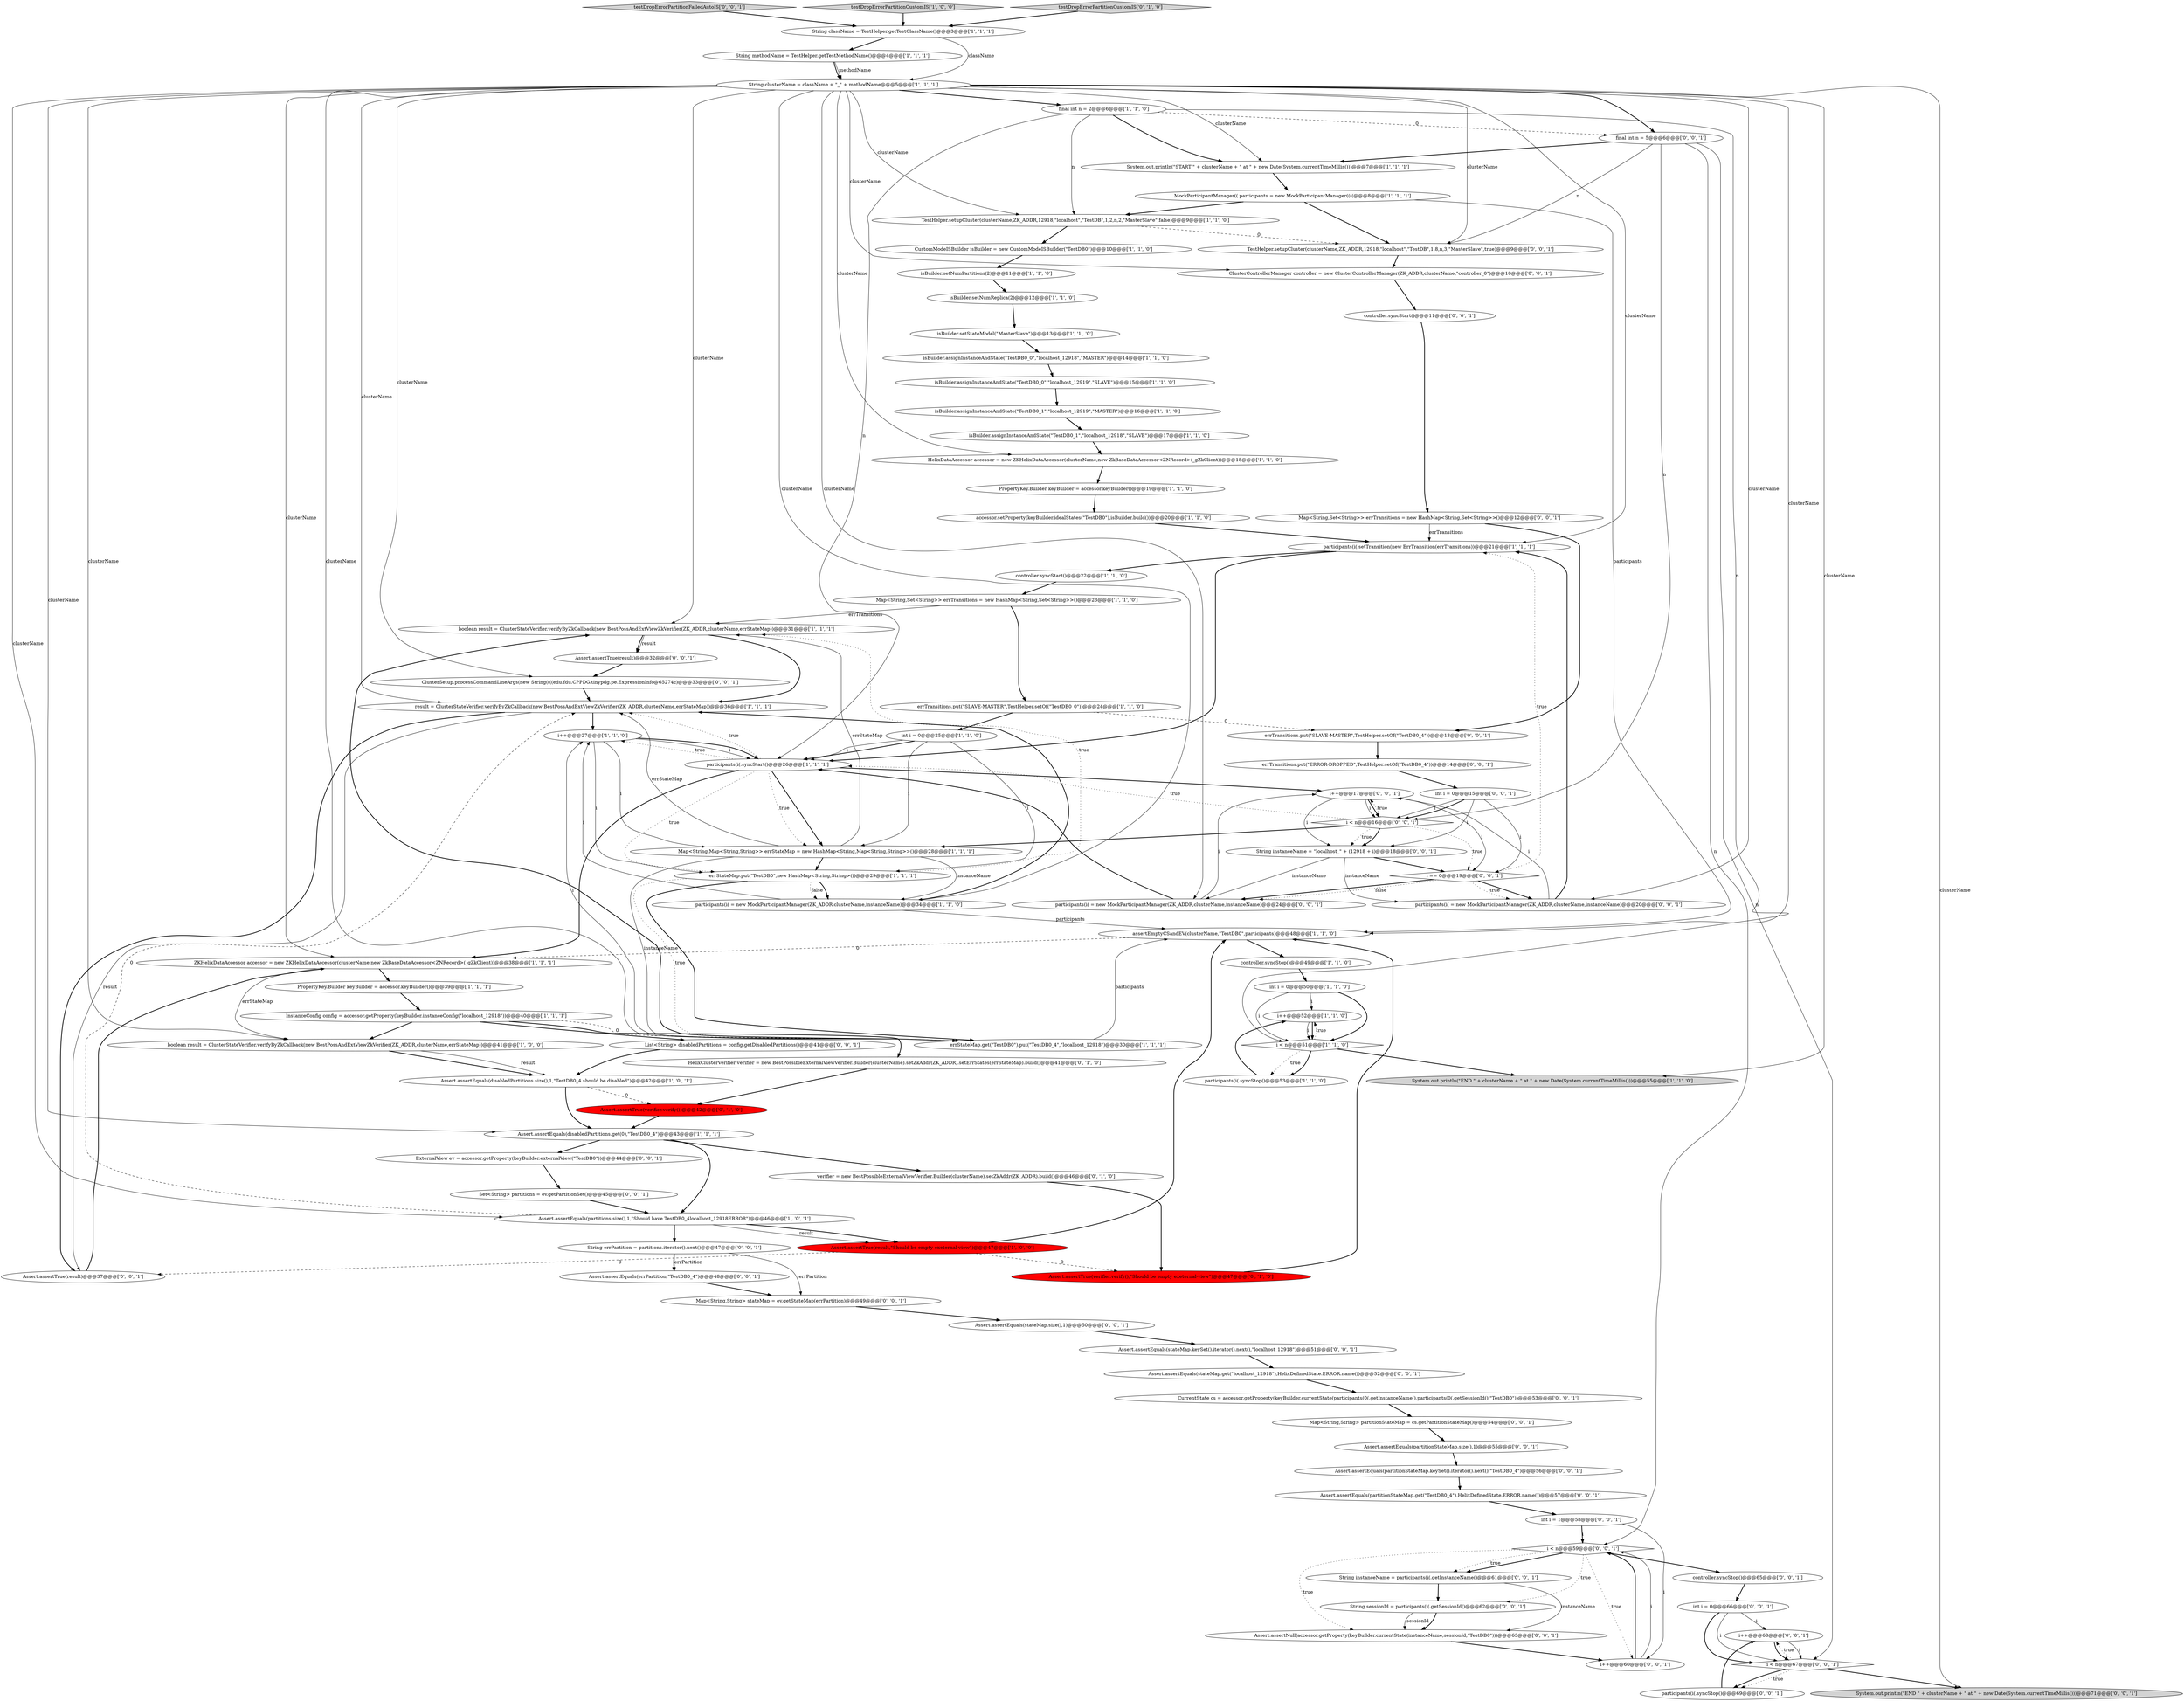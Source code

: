 digraph {
0 [style = filled, label = "String methodName = TestHelper.getTestMethodName()@@@4@@@['1', '1', '1']", fillcolor = white, shape = ellipse image = "AAA0AAABBB1BBB"];
32 [style = filled, label = "participants(i(.setTransition(new ErrTransition(errTransitions))@@@21@@@['1', '1', '1']", fillcolor = white, shape = ellipse image = "AAA0AAABBB1BBB"];
58 [style = filled, label = "errTransitions.put(\"SLAVE-MASTER\",TestHelper.setOf(\"TestDB0_4\"))@@@13@@@['0', '0', '1']", fillcolor = white, shape = ellipse image = "AAA0AAABBB3BBB"];
23 [style = filled, label = "ZKHelixDataAccessor accessor = new ZKHelixDataAccessor(clusterName,new ZkBaseDataAccessor<ZNRecord>(_gZkClient))@@@38@@@['1', '1', '1']", fillcolor = white, shape = ellipse image = "AAA0AAABBB1BBB"];
78 [style = filled, label = "Assert.assertEquals(stateMap.size(),1)@@@50@@@['0', '0', '1']", fillcolor = white, shape = ellipse image = "AAA0AAABBB3BBB"];
16 [style = filled, label = "i++@@@52@@@['1', '1', '0']", fillcolor = white, shape = ellipse image = "AAA0AAABBB1BBB"];
76 [style = filled, label = "Assert.assertEquals(stateMap.get(\"localhost_12918\"),HelixDefinedState.ERROR.name())@@@52@@@['0', '0', '1']", fillcolor = white, shape = ellipse image = "AAA0AAABBB3BBB"];
43 [style = filled, label = "isBuilder.assignInstanceAndState(\"TestDB0_0\",\"localhost_12919\",\"SLAVE\")@@@15@@@['1', '1', '0']", fillcolor = white, shape = ellipse image = "AAA0AAABBB1BBB"];
79 [style = filled, label = "i++@@@68@@@['0', '0', '1']", fillcolor = white, shape = ellipse image = "AAA0AAABBB3BBB"];
15 [style = filled, label = "CustomModeISBuilder isBuilder = new CustomModeISBuilder(\"TestDB0\")@@@10@@@['1', '1', '0']", fillcolor = white, shape = ellipse image = "AAA0AAABBB1BBB"];
53 [style = filled, label = "participants(i( = new MockParticipantManager(ZK_ADDR,clusterName,instanceName)@@@24@@@['0', '0', '1']", fillcolor = white, shape = ellipse image = "AAA0AAABBB3BBB"];
56 [style = filled, label = "Assert.assertEquals(stateMap.keySet().iterator().next(),\"localhost_12918\")@@@51@@@['0', '0', '1']", fillcolor = white, shape = ellipse image = "AAA0AAABBB3BBB"];
69 [style = filled, label = "i < n@@@16@@@['0', '0', '1']", fillcolor = white, shape = diamond image = "AAA0AAABBB3BBB"];
22 [style = filled, label = "System.out.println(\"START \" + clusterName + \" at \" + new Date(System.currentTimeMillis()))@@@7@@@['1', '1', '1']", fillcolor = white, shape = ellipse image = "AAA0AAABBB1BBB"];
26 [style = filled, label = "InstanceConfig config = accessor.getProperty(keyBuilder.instanceConfig(\"localhost_12918\"))@@@40@@@['1', '1', '1']", fillcolor = white, shape = ellipse image = "AAA0AAABBB1BBB"];
20 [style = filled, label = "MockParticipantManager(( participants = new MockParticipantManager((((@@@8@@@['1', '1', '1']", fillcolor = white, shape = ellipse image = "AAA0AAABBB1BBB"];
66 [style = filled, label = "String instanceName = \"localhost_\" + (12918 + i)@@@18@@@['0', '0', '1']", fillcolor = white, shape = ellipse image = "AAA0AAABBB3BBB"];
84 [style = filled, label = "final int n = 5@@@6@@@['0', '0', '1']", fillcolor = white, shape = ellipse image = "AAA0AAABBB3BBB"];
73 [style = filled, label = "testDropErrorPartitionFailedAutoIS['0', '0', '1']", fillcolor = lightgray, shape = diamond image = "AAA0AAABBB3BBB"];
29 [style = filled, label = "isBuilder.setNumPartitions(2)@@@11@@@['1', '1', '0']", fillcolor = white, shape = ellipse image = "AAA0AAABBB1BBB"];
21 [style = filled, label = "boolean result = ClusterStateVerifier.verifyByZkCallback(new BestPossAndExtViewZkVerifier(ZK_ADDR,clusterName,errStateMap))@@@31@@@['1', '1', '1']", fillcolor = white, shape = ellipse image = "AAA0AAABBB1BBB"];
41 [style = filled, label = "accessor.setProperty(keyBuilder.idealStates(\"TestDB0\"),isBuilder.build())@@@20@@@['1', '1', '0']", fillcolor = white, shape = ellipse image = "AAA0AAABBB1BBB"];
48 [style = filled, label = "HelixClusterVerifier verifier = new BestPossibleExternalViewVerifier.Builder(clusterName).setZkAddr(ZK_ADDR).setErrStates(errStateMap).build()@@@41@@@['0', '1', '0']", fillcolor = white, shape = ellipse image = "AAA0AAABBB2BBB"];
75 [style = filled, label = "List<String> disabledPartitions = config.getDisabledPartitions()@@@41@@@['0', '0', '1']", fillcolor = white, shape = ellipse image = "AAA0AAABBB3BBB"];
51 [style = filled, label = "Assert.assertTrue(verifier.verify(),\"Should be empty exeternal-view\")@@@47@@@['0', '1', '0']", fillcolor = red, shape = ellipse image = "AAA1AAABBB2BBB"];
5 [style = filled, label = "TestHelper.setupCluster(clusterName,ZK_ADDR,12918,\"localhost\",\"TestDB\",1,2,n,2,\"MasterSlave\",false)@@@9@@@['1', '1', '0']", fillcolor = white, shape = ellipse image = "AAA0AAABBB1BBB"];
55 [style = filled, label = "TestHelper.setupCluster(clusterName,ZK_ADDR,12918,\"localhost\",\"TestDB\",1,8,n,3,\"MasterSlave\",true)@@@9@@@['0', '0', '1']", fillcolor = white, shape = ellipse image = "AAA0AAABBB3BBB"];
31 [style = filled, label = "isBuilder.setStateModel(\"MasterSlave\")@@@13@@@['1', '1', '0']", fillcolor = white, shape = ellipse image = "AAA0AAABBB1BBB"];
39 [style = filled, label = "isBuilder.assignInstanceAndState(\"TestDB0_0\",\"localhost_12918\",\"MASTER\")@@@14@@@['1', '1', '0']", fillcolor = white, shape = ellipse image = "AAA0AAABBB1BBB"];
9 [style = filled, label = "i++@@@27@@@['1', '1', '0']", fillcolor = white, shape = ellipse image = "AAA0AAABBB1BBB"];
13 [style = filled, label = "Map<String,Set<String>> errTransitions = new HashMap<String,Set<String>>()@@@23@@@['1', '1', '0']", fillcolor = white, shape = ellipse image = "AAA0AAABBB1BBB"];
18 [style = filled, label = "controller.syncStart()@@@22@@@['1', '1', '0']", fillcolor = white, shape = ellipse image = "AAA0AAABBB1BBB"];
91 [style = filled, label = "String errPartition = partitions.iterator().next()@@@47@@@['0', '0', '1']", fillcolor = white, shape = ellipse image = "AAA0AAABBB3BBB"];
90 [style = filled, label = "CurrentState cs = accessor.getProperty(keyBuilder.currentState(participants(0(.getInstanceName(),participants(0(.getSessionId(),\"TestDB0\"))@@@53@@@['0', '0', '1']", fillcolor = white, shape = ellipse image = "AAA0AAABBB3BBB"];
60 [style = filled, label = "Assert.assertTrue(result)@@@37@@@['0', '0', '1']", fillcolor = white, shape = ellipse image = "AAA0AAABBB3BBB"];
10 [style = filled, label = "errStateMap.put(\"TestDB0\",new HashMap<String,String>())@@@29@@@['1', '1', '1']", fillcolor = white, shape = ellipse image = "AAA0AAABBB1BBB"];
38 [style = filled, label = "participants(i(.syncStop()@@@53@@@['1', '1', '0']", fillcolor = white, shape = ellipse image = "AAA0AAABBB1BBB"];
42 [style = filled, label = "errStateMap.get(\"TestDB0\").put(\"TestDB0_4\",\"localhost_12918\")@@@30@@@['1', '1', '1']", fillcolor = white, shape = ellipse image = "AAA0AAABBB1BBB"];
70 [style = filled, label = "Assert.assertTrue(result)@@@32@@@['0', '0', '1']", fillcolor = white, shape = ellipse image = "AAA0AAABBB3BBB"];
36 [style = filled, label = "controller.syncStop()@@@49@@@['1', '1', '0']", fillcolor = white, shape = ellipse image = "AAA0AAABBB1BBB"];
30 [style = filled, label = "isBuilder.setNumReplica(2)@@@12@@@['1', '1', '0']", fillcolor = white, shape = ellipse image = "AAA0AAABBB1BBB"];
45 [style = filled, label = "String clusterName = className + \"_\" + methodName@@@5@@@['1', '1', '1']", fillcolor = white, shape = ellipse image = "AAA0AAABBB1BBB"];
95 [style = filled, label = "int i = 0@@@66@@@['0', '0', '1']", fillcolor = white, shape = ellipse image = "AAA0AAABBB3BBB"];
33 [style = filled, label = "boolean result = ClusterStateVerifier.verifyByZkCallback(new BestPossAndExtViewZkVerifier(ZK_ADDR,clusterName,errStateMap))@@@41@@@['1', '0', '0']", fillcolor = white, shape = ellipse image = "AAA0AAABBB1BBB"];
92 [style = filled, label = "int i = 0@@@15@@@['0', '0', '1']", fillcolor = white, shape = ellipse image = "AAA0AAABBB3BBB"];
46 [style = filled, label = "isBuilder.assignInstanceAndState(\"TestDB0_1\",\"localhost_12919\",\"MASTER\")@@@16@@@['1', '1', '0']", fillcolor = white, shape = ellipse image = "AAA0AAABBB1BBB"];
62 [style = filled, label = "Map<String,String> partitionStateMap = cs.getPartitionStateMap()@@@54@@@['0', '0', '1']", fillcolor = white, shape = ellipse image = "AAA0AAABBB3BBB"];
87 [style = filled, label = "Set<String> partitions = ev.getPartitionSet()@@@45@@@['0', '0', '1']", fillcolor = white, shape = ellipse image = "AAA0AAABBB3BBB"];
61 [style = filled, label = "Assert.assertEquals(partitionStateMap.keySet().iterator().next(),\"TestDB0_4\")@@@56@@@['0', '0', '1']", fillcolor = white, shape = ellipse image = "AAA0AAABBB3BBB"];
77 [style = filled, label = "i < n@@@67@@@['0', '0', '1']", fillcolor = white, shape = diamond image = "AAA0AAABBB3BBB"];
37 [style = filled, label = "Assert.assertTrue(result,\"Should be empty exeternal-view\")@@@47@@@['1', '0', '0']", fillcolor = red, shape = ellipse image = "AAA1AAABBB1BBB"];
65 [style = filled, label = "Map<String,Set<String>> errTransitions = new HashMap<String,Set<String>>()@@@12@@@['0', '0', '1']", fillcolor = white, shape = ellipse image = "AAA0AAABBB3BBB"];
24 [style = filled, label = "PropertyKey.Builder keyBuilder = accessor.keyBuilder()@@@19@@@['1', '1', '0']", fillcolor = white, shape = ellipse image = "AAA0AAABBB1BBB"];
64 [style = filled, label = "i == 0@@@19@@@['0', '0', '1']", fillcolor = white, shape = diamond image = "AAA0AAABBB3BBB"];
86 [style = filled, label = "ExternalView ev = accessor.getProperty(keyBuilder.externalView(\"TestDB0\"))@@@44@@@['0', '0', '1']", fillcolor = white, shape = ellipse image = "AAA0AAABBB3BBB"];
83 [style = filled, label = "Map<String,String> stateMap = ev.getStateMap(errPartition)@@@49@@@['0', '0', '1']", fillcolor = white, shape = ellipse image = "AAA0AAABBB3BBB"];
67 [style = filled, label = "Assert.assertEquals(errPartition,\"TestDB0_4\")@@@48@@@['0', '0', '1']", fillcolor = white, shape = ellipse image = "AAA0AAABBB3BBB"];
19 [style = filled, label = "PropertyKey.Builder keyBuilder = accessor.keyBuilder()@@@39@@@['1', '1', '1']", fillcolor = white, shape = ellipse image = "AAA0AAABBB1BBB"];
11 [style = filled, label = "result = ClusterStateVerifier.verifyByZkCallback(new BestPossAndExtViewZkVerifier(ZK_ADDR,clusterName,errStateMap))@@@36@@@['1', '1', '1']", fillcolor = white, shape = ellipse image = "AAA0AAABBB1BBB"];
14 [style = filled, label = "final int n = 2@@@6@@@['1', '1', '0']", fillcolor = white, shape = ellipse image = "AAA0AAABBB1BBB"];
27 [style = filled, label = "Assert.assertEquals(disabledPartitions.size(),1,\"TestDB0_4 should be disabled\")@@@42@@@['1', '0', '1']", fillcolor = white, shape = ellipse image = "AAA0AAABBB1BBB"];
89 [style = filled, label = "Assert.assertEquals(partitionStateMap.get(\"TestDB0_4\"),HelixDefinedState.ERROR.name())@@@57@@@['0', '0', '1']", fillcolor = white, shape = ellipse image = "AAA0AAABBB3BBB"];
1 [style = filled, label = "participants(i(.syncStart()@@@26@@@['1', '1', '1']", fillcolor = white, shape = ellipse image = "AAA0AAABBB1BBB"];
74 [style = filled, label = "i < n@@@59@@@['0', '0', '1']", fillcolor = white, shape = diamond image = "AAA0AAABBB3BBB"];
59 [style = filled, label = "int i = 1@@@58@@@['0', '0', '1']", fillcolor = white, shape = ellipse image = "AAA0AAABBB3BBB"];
2 [style = filled, label = "int i = 0@@@25@@@['1', '1', '0']", fillcolor = white, shape = ellipse image = "AAA0AAABBB1BBB"];
6 [style = filled, label = "Assert.assertEquals(partitions.size(),1,\"Should have TestDB0_4localhost_12918ERROR\")@@@46@@@['1', '0', '1']", fillcolor = white, shape = ellipse image = "AAA0AAABBB1BBB"];
71 [style = filled, label = "String sessionId = participants(i(.getSessionId()@@@62@@@['0', '0', '1']", fillcolor = white, shape = ellipse image = "AAA0AAABBB3BBB"];
94 [style = filled, label = "controller.syncStop()@@@65@@@['0', '0', '1']", fillcolor = white, shape = ellipse image = "AAA0AAABBB3BBB"];
68 [style = filled, label = "String instanceName = participants(i(.getInstanceName()@@@61@@@['0', '0', '1']", fillcolor = white, shape = ellipse image = "AAA0AAABBB3BBB"];
81 [style = filled, label = "controller.syncStart()@@@11@@@['0', '0', '1']", fillcolor = white, shape = ellipse image = "AAA0AAABBB3BBB"];
54 [style = filled, label = "participants(i( = new MockParticipantManager(ZK_ADDR,clusterName,instanceName)@@@20@@@['0', '0', '1']", fillcolor = white, shape = ellipse image = "AAA0AAABBB3BBB"];
50 [style = filled, label = "Assert.assertTrue(verifier.verify())@@@42@@@['0', '1', '0']", fillcolor = red, shape = ellipse image = "AAA1AAABBB2BBB"];
40 [style = filled, label = "isBuilder.assignInstanceAndState(\"TestDB0_1\",\"localhost_12918\",\"SLAVE\")@@@17@@@['1', '1', '0']", fillcolor = white, shape = ellipse image = "AAA0AAABBB1BBB"];
35 [style = filled, label = "errTransitions.put(\"SLAVE-MASTER\",TestHelper.setOf(\"TestDB0_0\"))@@@24@@@['1', '1', '0']", fillcolor = white, shape = ellipse image = "AAA0AAABBB1BBB"];
12 [style = filled, label = "testDropErrorPartitionCustomIS['1', '0', '0']", fillcolor = lightgray, shape = diamond image = "AAA0AAABBB1BBB"];
47 [style = filled, label = "testDropErrorPartitionCustomIS['0', '1', '0']", fillcolor = lightgray, shape = diamond image = "AAA0AAABBB2BBB"];
49 [style = filled, label = "verifier = new BestPossibleExternalViewVerifier.Builder(clusterName).setZkAddr(ZK_ADDR).build()@@@46@@@['0', '1', '0']", fillcolor = white, shape = ellipse image = "AAA0AAABBB2BBB"];
63 [style = filled, label = "i++@@@17@@@['0', '0', '1']", fillcolor = white, shape = ellipse image = "AAA0AAABBB3BBB"];
80 [style = filled, label = "ClusterSetup.processCommandLineArgs(new String((((edu.fdu.CPPDG.tinypdg.pe.ExpressionInfo@65274c)@@@33@@@['0', '0', '1']", fillcolor = white, shape = ellipse image = "AAA0AAABBB3BBB"];
88 [style = filled, label = "Assert.assertNull(accessor.getProperty(keyBuilder.currentState(instanceName,sessionId,\"TestDB0\")))@@@63@@@['0', '0', '1']", fillcolor = white, shape = ellipse image = "AAA0AAABBB3BBB"];
8 [style = filled, label = "participants(i( = new MockParticipantManager(ZK_ADDR,clusterName,instanceName)@@@34@@@['1', '1', '0']", fillcolor = white, shape = ellipse image = "AAA0AAABBB1BBB"];
3 [style = filled, label = "HelixDataAccessor accessor = new ZKHelixDataAccessor(clusterName,new ZkBaseDataAccessor<ZNRecord>(_gZkClient))@@@18@@@['1', '1', '0']", fillcolor = white, shape = ellipse image = "AAA0AAABBB1BBB"];
85 [style = filled, label = "System.out.println(\"END \" + clusterName + \" at \" + new Date(System.currentTimeMillis()))@@@71@@@['0', '0', '1']", fillcolor = lightgray, shape = ellipse image = "AAA0AAABBB3BBB"];
57 [style = filled, label = "i++@@@60@@@['0', '0', '1']", fillcolor = white, shape = ellipse image = "AAA0AAABBB3BBB"];
17 [style = filled, label = "System.out.println(\"END \" + clusterName + \" at \" + new Date(System.currentTimeMillis()))@@@55@@@['1', '1', '0']", fillcolor = lightgray, shape = ellipse image = "AAA0AAABBB1BBB"];
7 [style = filled, label = "assertEmptyCSandEV(clusterName,\"TestDB0\",participants)@@@48@@@['1', '1', '0']", fillcolor = white, shape = ellipse image = "AAA0AAABBB1BBB"];
4 [style = filled, label = "String className = TestHelper.getTestClassName()@@@3@@@['1', '1', '1']", fillcolor = white, shape = ellipse image = "AAA0AAABBB1BBB"];
93 [style = filled, label = "Assert.assertEquals(partitionStateMap.size(),1)@@@55@@@['0', '0', '1']", fillcolor = white, shape = ellipse image = "AAA0AAABBB3BBB"];
28 [style = filled, label = "Assert.assertEquals(disabledPartitions.get(0),\"TestDB0_4\")@@@43@@@['1', '1', '1']", fillcolor = white, shape = ellipse image = "AAA0AAABBB1BBB"];
82 [style = filled, label = "ClusterControllerManager controller = new ClusterControllerManager(ZK_ADDR,clusterName,\"controller_0\")@@@10@@@['0', '0', '1']", fillcolor = white, shape = ellipse image = "AAA0AAABBB3BBB"];
25 [style = filled, label = "int i = 0@@@50@@@['1', '1', '0']", fillcolor = white, shape = ellipse image = "AAA0AAABBB1BBB"];
52 [style = filled, label = "participants(i(.syncStop()@@@69@@@['0', '0', '1']", fillcolor = white, shape = ellipse image = "AAA0AAABBB3BBB"];
44 [style = filled, label = "Map<String,Map<String,String>> errStateMap = new HashMap<String,Map<String,String>>()@@@28@@@['1', '1', '1']", fillcolor = white, shape = ellipse image = "AAA0AAABBB1BBB"];
72 [style = filled, label = "errTransitions.put(\"ERROR-DROPPED\",TestHelper.setOf(\"TestDB0_4\"))@@@14@@@['0', '0', '1']", fillcolor = white, shape = ellipse image = "AAA0AAABBB3BBB"];
34 [style = filled, label = "i < n@@@51@@@['1', '1', '0']", fillcolor = white, shape = diamond image = "AAA0AAABBB1BBB"];
70->80 [style = bold, label=""];
6->91 [style = bold, label=""];
28->6 [style = bold, label=""];
95->77 [style = bold, label=""];
11->60 [style = solid, label="result"];
76->90 [style = bold, label=""];
25->34 [style = bold, label=""];
29->30 [style = bold, label=""];
3->24 [style = bold, label=""];
37->51 [style = dashed, label="0"];
64->32 [style = dotted, label="true"];
27->28 [style = bold, label=""];
92->69 [style = solid, label="i"];
6->11 [style = dashed, label="0"];
73->4 [style = bold, label=""];
5->15 [style = bold, label=""];
49->51 [style = bold, label=""];
54->63 [style = solid, label="i"];
64->53 [style = bold, label=""];
9->1 [style = solid, label="i"];
11->9 [style = bold, label=""];
11->60 [style = bold, label=""];
45->23 [style = solid, label="clusterName"];
64->53 [style = dotted, label="false"];
9->10 [style = solid, label="i"];
1->23 [style = bold, label=""];
44->42 [style = solid, label="instanceName"];
92->64 [style = solid, label="i"];
25->16 [style = solid, label="i"];
92->66 [style = solid, label="i"];
10->42 [style = dotted, label="true"];
45->6 [style = solid, label="clusterName"];
10->8 [style = bold, label=""];
66->53 [style = solid, label="instanceName"];
69->63 [style = dotted, label="true"];
66->64 [style = bold, label=""];
57->74 [style = bold, label=""];
34->17 [style = bold, label=""];
51->7 [style = bold, label=""];
13->21 [style = solid, label="errTransitions"];
45->82 [style = solid, label="clusterName"];
66->54 [style = solid, label="instanceName"];
74->71 [style = dotted, label="true"];
83->78 [style = bold, label=""];
16->34 [style = solid, label="i"];
1->44 [style = dotted, label="true"];
32->18 [style = bold, label=""];
42->21 [style = bold, label=""];
5->55 [style = dashed, label="0"];
0->45 [style = solid, label="methodName"];
8->11 [style = bold, label=""];
88->57 [style = bold, label=""];
74->88 [style = dotted, label="true"];
23->33 [style = solid, label="errStateMap"];
74->57 [style = dotted, label="true"];
42->7 [style = solid, label="participants"];
60->23 [style = bold, label=""];
61->89 [style = bold, label=""];
55->82 [style = bold, label=""];
45->54 [style = solid, label="clusterName"];
41->32 [style = bold, label=""];
1->44 [style = bold, label=""];
4->45 [style = solid, label="className"];
45->17 [style = solid, label="clusterName"];
69->1 [style = dotted, label="true"];
14->22 [style = bold, label=""];
16->34 [style = bold, label=""];
48->50 [style = bold, label=""];
94->95 [style = bold, label=""];
63->69 [style = bold, label=""];
2->10 [style = solid, label="i"];
33->27 [style = bold, label=""];
43->46 [style = bold, label=""];
50->28 [style = bold, label=""];
4->0 [style = bold, label=""];
34->38 [style = dotted, label="true"];
80->11 [style = bold, label=""];
45->14 [style = bold, label=""];
36->25 [style = bold, label=""];
59->57 [style = solid, label="i"];
2->44 [style = solid, label="i"];
22->20 [style = bold, label=""];
21->11 [style = bold, label=""];
40->3 [style = bold, label=""];
62->93 [style = bold, label=""];
19->26 [style = bold, label=""];
91->67 [style = solid, label="errPartition"];
14->34 [style = solid, label="n"];
2->1 [style = solid, label="i"];
45->22 [style = solid, label="clusterName"];
14->1 [style = solid, label="n"];
45->85 [style = solid, label="clusterName"];
14->5 [style = solid, label="n"];
8->7 [style = solid, label="participants"];
34->38 [style = bold, label=""];
46->40 [style = bold, label=""];
9->1 [style = bold, label=""];
20->7 [style = solid, label="participants"];
26->48 [style = bold, label=""];
1->63 [style = bold, label=""];
90->62 [style = bold, label=""];
45->80 [style = solid, label="clusterName"];
84->55 [style = solid, label="n"];
91->83 [style = solid, label="errPartition"];
15->29 [style = bold, label=""];
52->79 [style = bold, label=""];
27->50 [style = dashed, label="0"];
9->44 [style = solid, label="i"];
93->61 [style = bold, label=""];
45->21 [style = solid, label="clusterName"];
63->64 [style = solid, label="i"];
45->3 [style = solid, label="clusterName"];
59->74 [style = solid, label="i"];
45->84 [style = bold, label=""];
42->9 [style = solid, label="i"];
1->10 [style = dotted, label="true"];
7->23 [style = dashed, label="0"];
0->45 [style = bold, label=""];
2->1 [style = bold, label=""];
45->33 [style = solid, label="clusterName"];
28->49 [style = bold, label=""];
35->2 [style = bold, label=""];
38->16 [style = bold, label=""];
45->5 [style = solid, label="clusterName"];
45->32 [style = solid, label="clusterName"];
84->74 [style = solid, label="n"];
26->75 [style = bold, label=""];
69->66 [style = dotted, label="true"];
79->77 [style = solid, label="i"];
87->6 [style = bold, label=""];
37->7 [style = bold, label=""];
24->41 [style = bold, label=""];
77->79 [style = dotted, label="true"];
6->37 [style = bold, label=""];
69->64 [style = dotted, label="true"];
77->52 [style = dotted, label="true"];
95->79 [style = solid, label="i"];
58->72 [style = bold, label=""];
81->65 [style = bold, label=""];
71->88 [style = bold, label=""];
74->94 [style = bold, label=""];
30->31 [style = bold, label=""];
21->70 [style = solid, label="result"];
23->19 [style = bold, label=""];
32->1 [style = bold, label=""];
1->9 [style = dotted, label="true"];
6->37 [style = solid, label="result"];
74->68 [style = bold, label=""];
45->28 [style = solid, label="clusterName"];
65->32 [style = solid, label="errTransitions"];
77->85 [style = bold, label=""];
84->22 [style = bold, label=""];
53->1 [style = bold, label=""];
31->39 [style = bold, label=""];
57->74 [style = solid, label="i"];
67->83 [style = bold, label=""];
69->66 [style = bold, label=""];
35->58 [style = dashed, label="0"];
84->69 [style = solid, label="n"];
89->59 [style = bold, label=""];
7->36 [style = bold, label=""];
37->60 [style = dashed, label="0"];
45->55 [style = solid, label="clusterName"];
68->88 [style = solid, label="instanceName"];
82->81 [style = bold, label=""];
92->69 [style = bold, label=""];
71->88 [style = solid, label="sessionId"];
45->8 [style = solid, label="clusterName"];
84->77 [style = solid, label="n"];
33->27 [style = solid, label="result"];
95->77 [style = solid, label="i"];
1->11 [style = dotted, label="true"];
39->43 [style = bold, label=""];
44->10 [style = bold, label=""];
91->67 [style = bold, label=""];
74->68 [style = dotted, label="true"];
28->86 [style = bold, label=""];
53->63 [style = solid, label="i"];
64->54 [style = bold, label=""];
59->74 [style = bold, label=""];
44->8 [style = solid, label="instanceName"];
8->9 [style = solid, label="i"];
20->55 [style = bold, label=""];
69->44 [style = bold, label=""];
21->70 [style = bold, label=""];
79->77 [style = bold, label=""];
20->5 [style = bold, label=""];
86->87 [style = bold, label=""];
44->11 [style = solid, label="errStateMap"];
45->42 [style = solid, label="clusterName"];
45->11 [style = solid, label="clusterName"];
65->58 [style = bold, label=""];
45->7 [style = solid, label="clusterName"];
72->92 [style = bold, label=""];
10->42 [style = bold, label=""];
12->4 [style = bold, label=""];
68->71 [style = bold, label=""];
10->8 [style = dotted, label="false"];
77->52 [style = bold, label=""];
44->21 [style = solid, label="errStateMap"];
63->66 [style = solid, label="i"];
18->13 [style = bold, label=""];
54->32 [style = bold, label=""];
14->84 [style = dashed, label="0"];
25->34 [style = solid, label="i"];
56->76 [style = bold, label=""];
63->69 [style = solid, label="i"];
78->56 [style = bold, label=""];
26->42 [style = dashed, label="0"];
34->16 [style = dotted, label="true"];
45->53 [style = solid, label="clusterName"];
13->35 [style = bold, label=""];
26->33 [style = bold, label=""];
75->27 [style = bold, label=""];
10->21 [style = dotted, label="true"];
64->54 [style = dotted, label="true"];
47->4 [style = bold, label=""];
}
